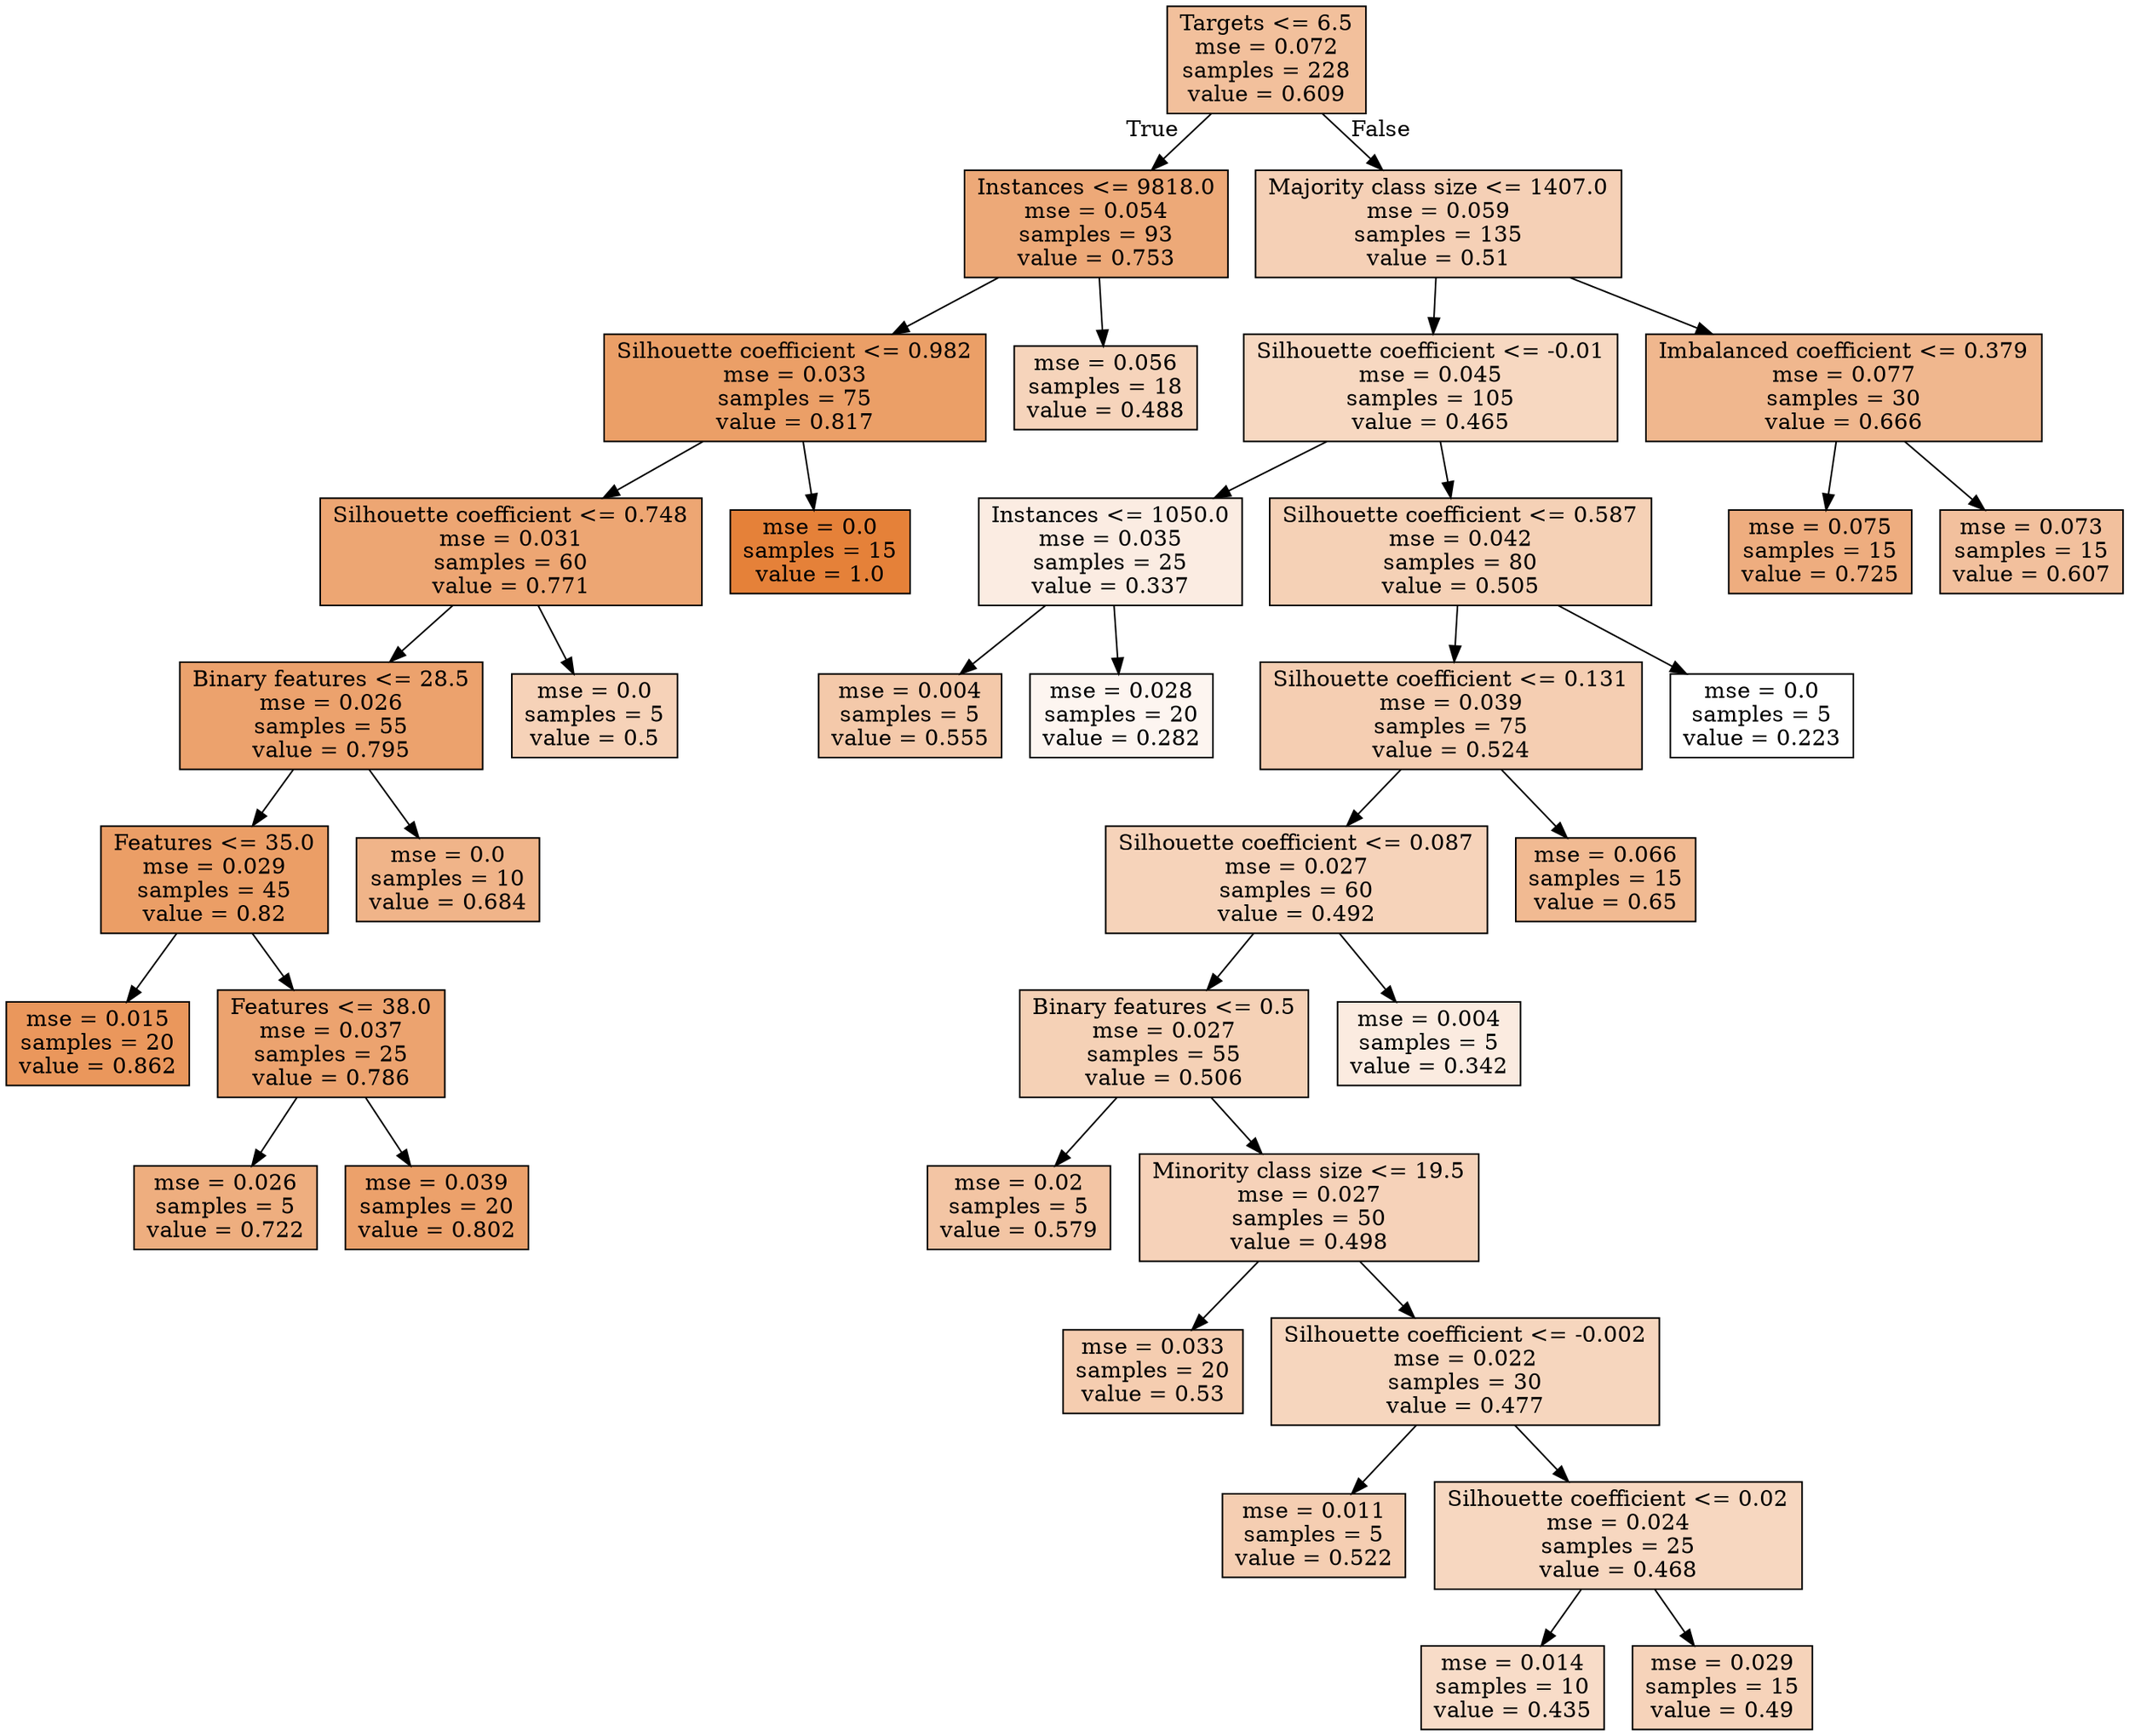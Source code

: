 digraph Tree {
node [shape=box, style="filled", color="black"] ;
0 [label="Targets <= 6.5\nmse = 0.072\nsamples = 228\nvalue = 0.609", fillcolor="#e581397f"] ;
1 [label="Instances <= 9818.0\nmse = 0.054\nsamples = 93\nvalue = 0.753", fillcolor="#e58139ae"] ;
0 -> 1 [labeldistance=2.5, labelangle=45, headlabel="True"] ;
2 [label="Silhouette coefficient <= 0.982\nmse = 0.033\nsamples = 75\nvalue = 0.817", fillcolor="#e58139c3"] ;
1 -> 2 ;
3 [label="Silhouette coefficient <= 0.748\nmse = 0.031\nsamples = 60\nvalue = 0.771", fillcolor="#e58139b4"] ;
2 -> 3 ;
4 [label="Binary features <= 28.5\nmse = 0.026\nsamples = 55\nvalue = 0.795", fillcolor="#e58139bc"] ;
3 -> 4 ;
5 [label="Features <= 35.0\nmse = 0.029\nsamples = 45\nvalue = 0.82", fillcolor="#e58139c4"] ;
4 -> 5 ;
6 [label="mse = 0.015\nsamples = 20\nvalue = 0.862", fillcolor="#e58139d2"] ;
5 -> 6 ;
7 [label="Features <= 38.0\nmse = 0.037\nsamples = 25\nvalue = 0.786", fillcolor="#e58139b9"] ;
5 -> 7 ;
8 [label="mse = 0.026\nsamples = 5\nvalue = 0.722", fillcolor="#e58139a4"] ;
7 -> 8 ;
9 [label="mse = 0.039\nsamples = 20\nvalue = 0.802", fillcolor="#e58139be"] ;
7 -> 9 ;
10 [label="mse = 0.0\nsamples = 10\nvalue = 0.684", fillcolor="#e5813997"] ;
4 -> 10 ;
11 [label="mse = 0.0\nsamples = 5\nvalue = 0.5", fillcolor="#e581395b"] ;
3 -> 11 ;
12 [label="mse = 0.0\nsamples = 15\nvalue = 1.0", fillcolor="#e58139ff"] ;
2 -> 12 ;
13 [label="mse = 0.056\nsamples = 18\nvalue = 0.488", fillcolor="#e5813957"] ;
1 -> 13 ;
14 [label="Majority class size <= 1407.0\nmse = 0.059\nsamples = 135\nvalue = 0.51", fillcolor="#e581395e"] ;
0 -> 14 [labeldistance=2.5, labelangle=-45, headlabel="False"] ;
15 [label="Silhouette coefficient <= -0.01\nmse = 0.045\nsamples = 105\nvalue = 0.465", fillcolor="#e581394f"] ;
14 -> 15 ;
16 [label="Instances <= 1050.0\nmse = 0.035\nsamples = 25\nvalue = 0.337", fillcolor="#e5813925"] ;
15 -> 16 ;
17 [label="mse = 0.004\nsamples = 5\nvalue = 0.555", fillcolor="#e581396d"] ;
16 -> 17 ;
18 [label="mse = 0.028\nsamples = 20\nvalue = 0.282", fillcolor="#e5813913"] ;
16 -> 18 ;
19 [label="Silhouette coefficient <= 0.587\nmse = 0.042\nsamples = 80\nvalue = 0.505", fillcolor="#e581395d"] ;
15 -> 19 ;
20 [label="Silhouette coefficient <= 0.131\nmse = 0.039\nsamples = 75\nvalue = 0.524", fillcolor="#e5813963"] ;
19 -> 20 ;
21 [label="Silhouette coefficient <= 0.087\nmse = 0.027\nsamples = 60\nvalue = 0.492", fillcolor="#e5813958"] ;
20 -> 21 ;
22 [label="Binary features <= 0.5\nmse = 0.027\nsamples = 55\nvalue = 0.506", fillcolor="#e581395d"] ;
21 -> 22 ;
23 [label="mse = 0.02\nsamples = 5\nvalue = 0.579", fillcolor="#e5813975"] ;
22 -> 23 ;
24 [label="Minority class size <= 19.5\nmse = 0.027\nsamples = 50\nvalue = 0.498", fillcolor="#e581395a"] ;
22 -> 24 ;
25 [label="mse = 0.033\nsamples = 20\nvalue = 0.53", fillcolor="#e5813965"] ;
24 -> 25 ;
26 [label="Silhouette coefficient <= -0.002\nmse = 0.022\nsamples = 30\nvalue = 0.477", fillcolor="#e5813953"] ;
24 -> 26 ;
27 [label="mse = 0.011\nsamples = 5\nvalue = 0.522", fillcolor="#e5813962"] ;
26 -> 27 ;
28 [label="Silhouette coefficient <= 0.02\nmse = 0.024\nsamples = 25\nvalue = 0.468", fillcolor="#e5813950"] ;
26 -> 28 ;
29 [label="mse = 0.014\nsamples = 10\nvalue = 0.435", fillcolor="#e5813946"] ;
28 -> 29 ;
30 [label="mse = 0.029\nsamples = 15\nvalue = 0.49", fillcolor="#e5813958"] ;
28 -> 30 ;
31 [label="mse = 0.004\nsamples = 5\nvalue = 0.342", fillcolor="#e5813927"] ;
21 -> 31 ;
32 [label="mse = 0.066\nsamples = 15\nvalue = 0.65", fillcolor="#e581398c"] ;
20 -> 32 ;
33 [label="mse = 0.0\nsamples = 5\nvalue = 0.223", fillcolor="#e5813900"] ;
19 -> 33 ;
34 [label="Imbalanced coefficient <= 0.379\nmse = 0.077\nsamples = 30\nvalue = 0.666", fillcolor="#e5813991"] ;
14 -> 34 ;
35 [label="mse = 0.075\nsamples = 15\nvalue = 0.725", fillcolor="#e58139a5"] ;
34 -> 35 ;
36 [label="mse = 0.073\nsamples = 15\nvalue = 0.607", fillcolor="#e581397e"] ;
34 -> 36 ;
}